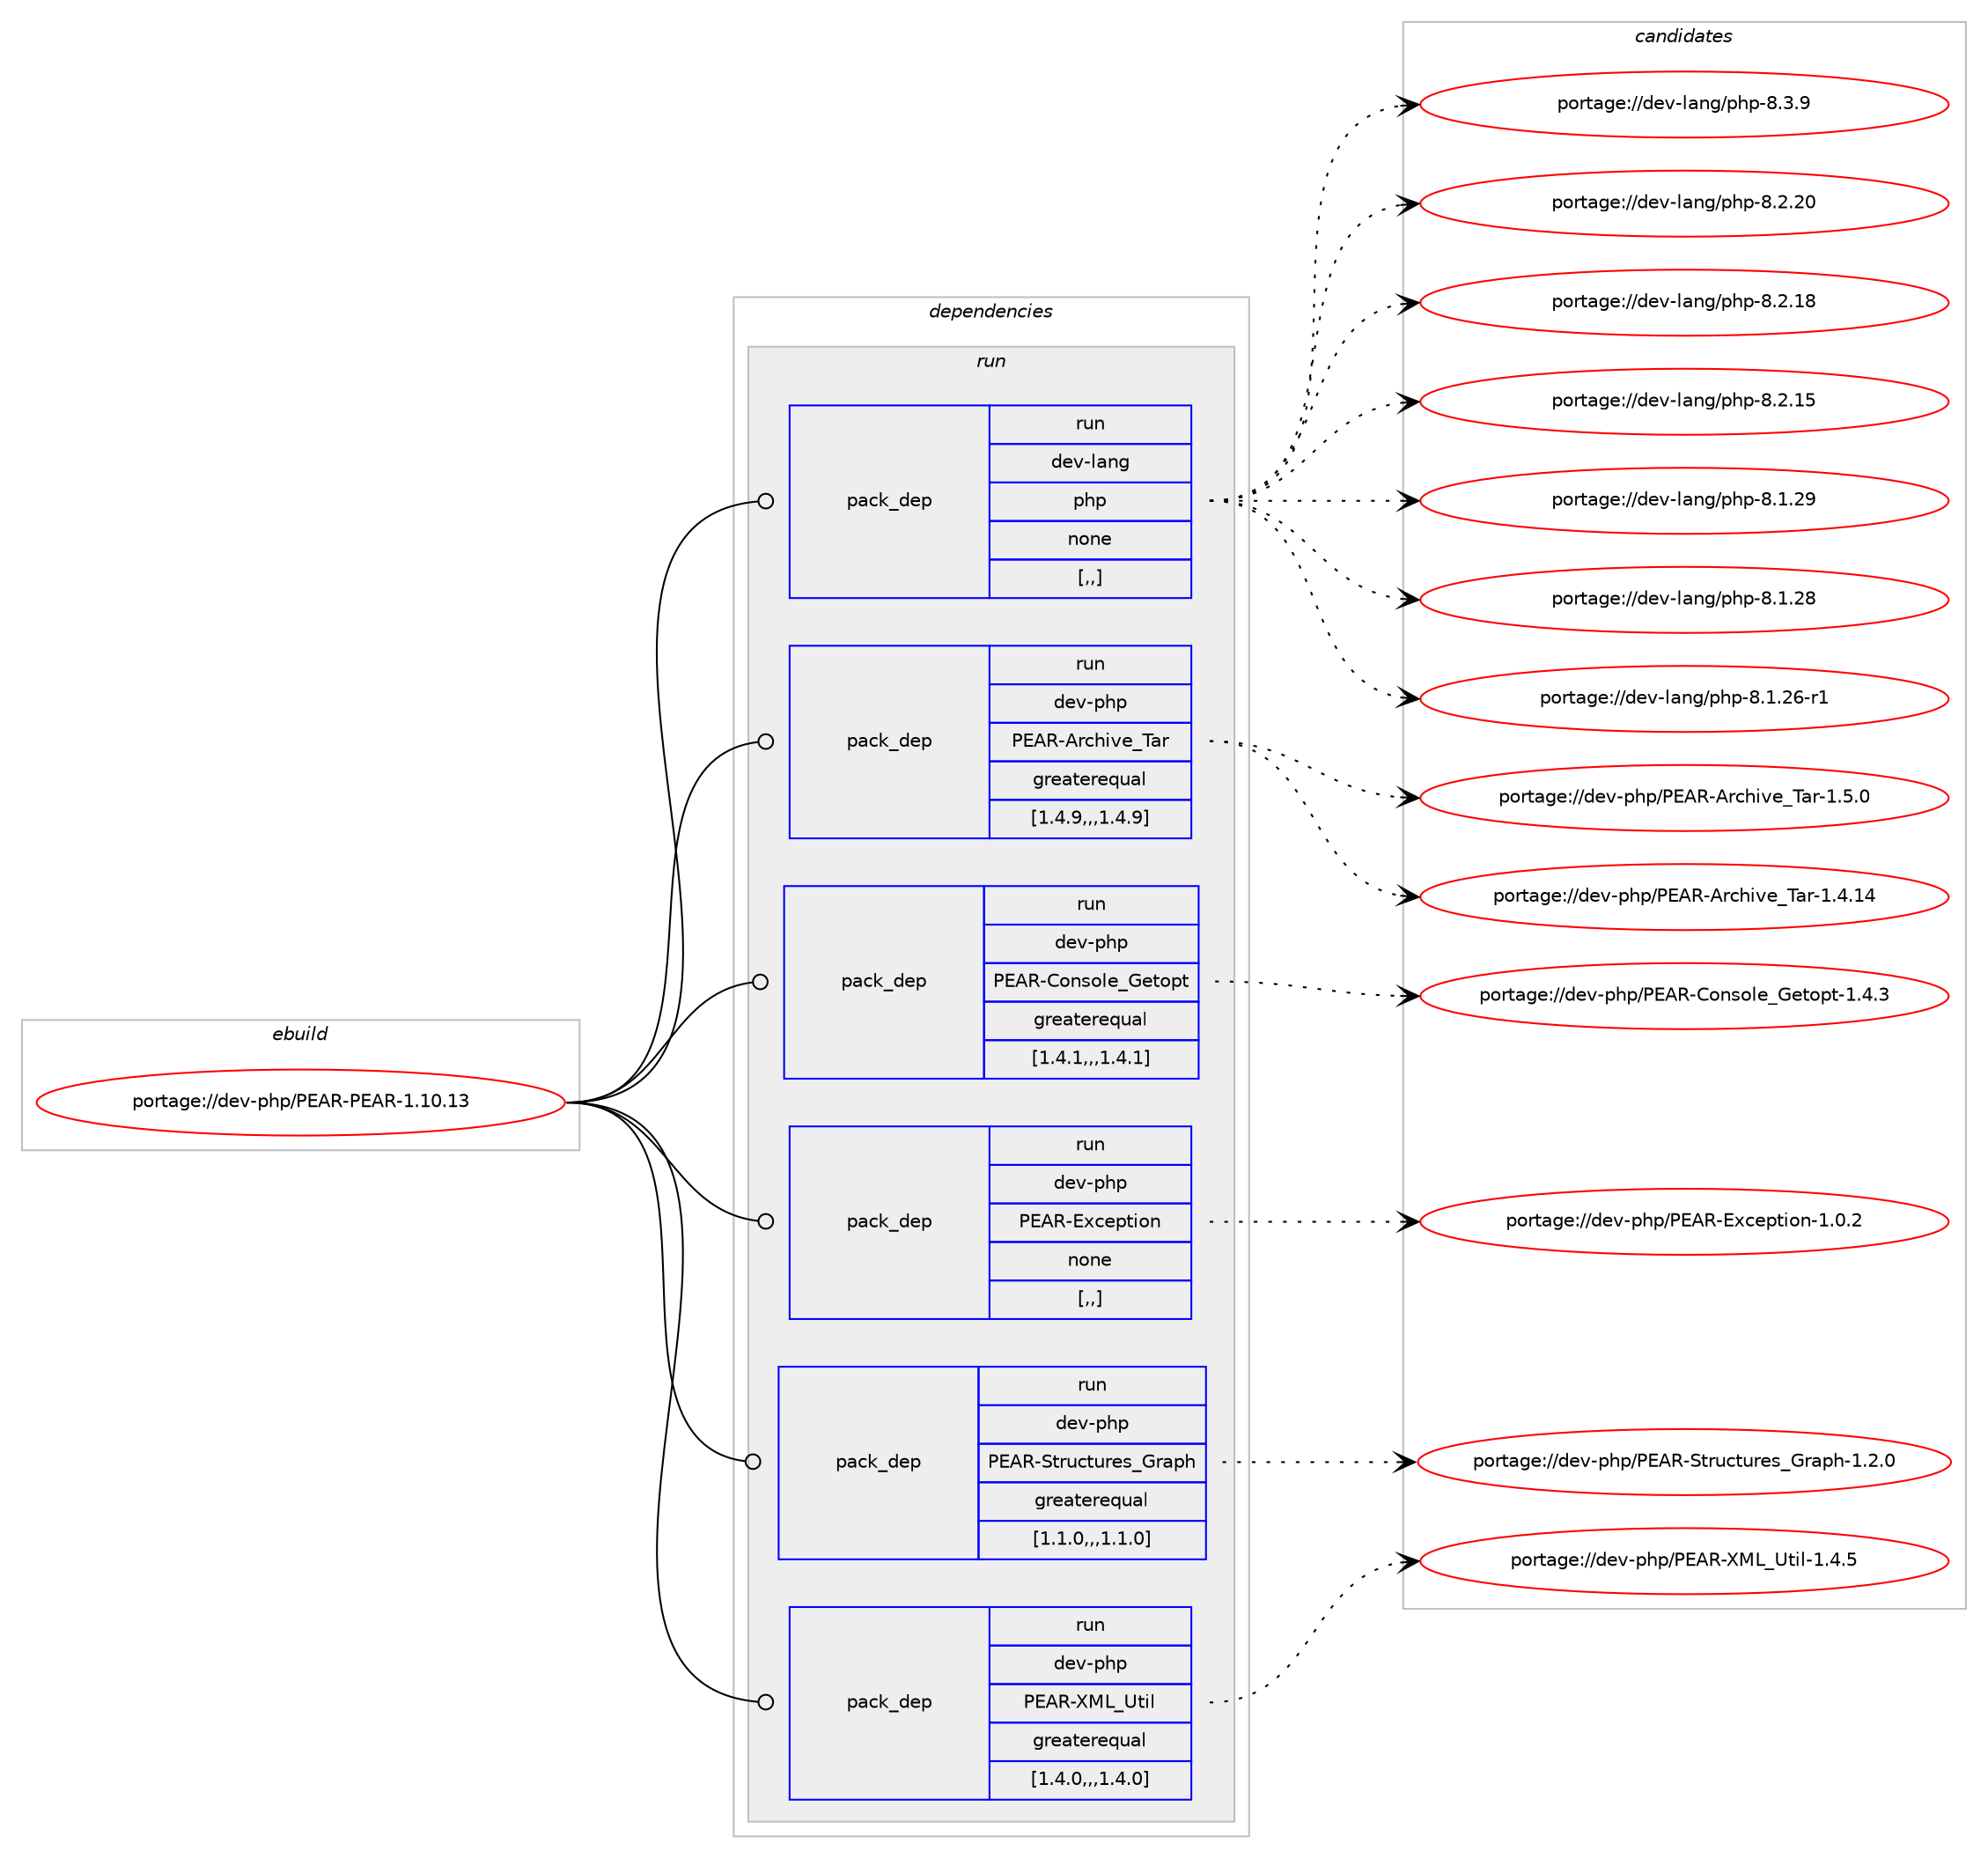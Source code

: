 digraph prolog {

# *************
# Graph options
# *************

newrank=true;
concentrate=true;
compound=true;
graph [rankdir=LR,fontname=Helvetica,fontsize=10,ranksep=1.5];#, ranksep=2.5, nodesep=0.2];
edge  [arrowhead=vee];
node  [fontname=Helvetica,fontsize=10];

# **********
# The ebuild
# **********

subgraph cluster_leftcol {
color=gray;
label=<<i>ebuild</i>>;
id [label="portage://dev-php/PEAR-PEAR-1.10.13", color=red, width=4, href="../dev-php/PEAR-PEAR-1.10.13.svg"];
}

# ****************
# The dependencies
# ****************

subgraph cluster_midcol {
color=gray;
label=<<i>dependencies</i>>;
subgraph cluster_compile {
fillcolor="#eeeeee";
style=filled;
label=<<i>compile</i>>;
}
subgraph cluster_compileandrun {
fillcolor="#eeeeee";
style=filled;
label=<<i>compile and run</i>>;
}
subgraph cluster_run {
fillcolor="#eeeeee";
style=filled;
label=<<i>run</i>>;
subgraph pack108655 {
dependency140022 [label=<<TABLE BORDER="0" CELLBORDER="1" CELLSPACING="0" CELLPADDING="4" WIDTH="220"><TR><TD ROWSPAN="6" CELLPADDING="30">pack_dep</TD></TR><TR><TD WIDTH="110">run</TD></TR><TR><TD>dev-lang</TD></TR><TR><TD>php</TD></TR><TR><TD>none</TD></TR><TR><TD>[,,]</TD></TR></TABLE>>, shape=none, color=blue];
}
id:e -> dependency140022:w [weight=20,style="solid",arrowhead="odot"];
subgraph pack108656 {
dependency140023 [label=<<TABLE BORDER="0" CELLBORDER="1" CELLSPACING="0" CELLPADDING="4" WIDTH="220"><TR><TD ROWSPAN="6" CELLPADDING="30">pack_dep</TD></TR><TR><TD WIDTH="110">run</TD></TR><TR><TD>dev-php</TD></TR><TR><TD>PEAR-Archive_Tar</TD></TR><TR><TD>greaterequal</TD></TR><TR><TD>[1.4.9,,,1.4.9]</TD></TR></TABLE>>, shape=none, color=blue];
}
id:e -> dependency140023:w [weight=20,style="solid",arrowhead="odot"];
subgraph pack108657 {
dependency140024 [label=<<TABLE BORDER="0" CELLBORDER="1" CELLSPACING="0" CELLPADDING="4" WIDTH="220"><TR><TD ROWSPAN="6" CELLPADDING="30">pack_dep</TD></TR><TR><TD WIDTH="110">run</TD></TR><TR><TD>dev-php</TD></TR><TR><TD>PEAR-Console_Getopt</TD></TR><TR><TD>greaterequal</TD></TR><TR><TD>[1.4.1,,,1.4.1]</TD></TR></TABLE>>, shape=none, color=blue];
}
id:e -> dependency140024:w [weight=20,style="solid",arrowhead="odot"];
subgraph pack108658 {
dependency140025 [label=<<TABLE BORDER="0" CELLBORDER="1" CELLSPACING="0" CELLPADDING="4" WIDTH="220"><TR><TD ROWSPAN="6" CELLPADDING="30">pack_dep</TD></TR><TR><TD WIDTH="110">run</TD></TR><TR><TD>dev-php</TD></TR><TR><TD>PEAR-Exception</TD></TR><TR><TD>none</TD></TR><TR><TD>[,,]</TD></TR></TABLE>>, shape=none, color=blue];
}
id:e -> dependency140025:w [weight=20,style="solid",arrowhead="odot"];
subgraph pack108659 {
dependency140026 [label=<<TABLE BORDER="0" CELLBORDER="1" CELLSPACING="0" CELLPADDING="4" WIDTH="220"><TR><TD ROWSPAN="6" CELLPADDING="30">pack_dep</TD></TR><TR><TD WIDTH="110">run</TD></TR><TR><TD>dev-php</TD></TR><TR><TD>PEAR-Structures_Graph</TD></TR><TR><TD>greaterequal</TD></TR><TR><TD>[1.1.0,,,1.1.0]</TD></TR></TABLE>>, shape=none, color=blue];
}
id:e -> dependency140026:w [weight=20,style="solid",arrowhead="odot"];
subgraph pack108660 {
dependency140027 [label=<<TABLE BORDER="0" CELLBORDER="1" CELLSPACING="0" CELLPADDING="4" WIDTH="220"><TR><TD ROWSPAN="6" CELLPADDING="30">pack_dep</TD></TR><TR><TD WIDTH="110">run</TD></TR><TR><TD>dev-php</TD></TR><TR><TD>PEAR-XML_Util</TD></TR><TR><TD>greaterequal</TD></TR><TR><TD>[1.4.0,,,1.4.0]</TD></TR></TABLE>>, shape=none, color=blue];
}
id:e -> dependency140027:w [weight=20,style="solid",arrowhead="odot"];
}
}

# **************
# The candidates
# **************

subgraph cluster_choices {
rank=same;
color=gray;
label=<<i>candidates</i>>;

subgraph choice108655 {
color=black;
nodesep=1;
choice100101118451089711010347112104112455646514657 [label="portage://dev-lang/php-8.3.9", color=red, width=4,href="../dev-lang/php-8.3.9.svg"];
choice10010111845108971101034711210411245564650465048 [label="portage://dev-lang/php-8.2.20", color=red, width=4,href="../dev-lang/php-8.2.20.svg"];
choice10010111845108971101034711210411245564650464956 [label="portage://dev-lang/php-8.2.18", color=red, width=4,href="../dev-lang/php-8.2.18.svg"];
choice10010111845108971101034711210411245564650464953 [label="portage://dev-lang/php-8.2.15", color=red, width=4,href="../dev-lang/php-8.2.15.svg"];
choice10010111845108971101034711210411245564649465057 [label="portage://dev-lang/php-8.1.29", color=red, width=4,href="../dev-lang/php-8.1.29.svg"];
choice10010111845108971101034711210411245564649465056 [label="portage://dev-lang/php-8.1.28", color=red, width=4,href="../dev-lang/php-8.1.28.svg"];
choice100101118451089711010347112104112455646494650544511449 [label="portage://dev-lang/php-8.1.26-r1", color=red, width=4,href="../dev-lang/php-8.1.26-r1.svg"];
dependency140022:e -> choice100101118451089711010347112104112455646514657:w [style=dotted,weight="100"];
dependency140022:e -> choice10010111845108971101034711210411245564650465048:w [style=dotted,weight="100"];
dependency140022:e -> choice10010111845108971101034711210411245564650464956:w [style=dotted,weight="100"];
dependency140022:e -> choice10010111845108971101034711210411245564650464953:w [style=dotted,weight="100"];
dependency140022:e -> choice10010111845108971101034711210411245564649465057:w [style=dotted,weight="100"];
dependency140022:e -> choice10010111845108971101034711210411245564649465056:w [style=dotted,weight="100"];
dependency140022:e -> choice100101118451089711010347112104112455646494650544511449:w [style=dotted,weight="100"];
}
subgraph choice108656 {
color=black;
nodesep=1;
choice100101118451121041124780696582456511499104105118101958497114454946534648 [label="portage://dev-php/PEAR-Archive_Tar-1.5.0", color=red, width=4,href="../dev-php/PEAR-Archive_Tar-1.5.0.svg"];
choice10010111845112104112478069658245651149910410511810195849711445494652464952 [label="portage://dev-php/PEAR-Archive_Tar-1.4.14", color=red, width=4,href="../dev-php/PEAR-Archive_Tar-1.4.14.svg"];
dependency140023:e -> choice100101118451121041124780696582456511499104105118101958497114454946534648:w [style=dotted,weight="100"];
dependency140023:e -> choice10010111845112104112478069658245651149910410511810195849711445494652464952:w [style=dotted,weight="100"];
}
subgraph choice108657 {
color=black;
nodesep=1;
choice10010111845112104112478069658245671111101151111081019571101116111112116454946524651 [label="portage://dev-php/PEAR-Console_Getopt-1.4.3", color=red, width=4,href="../dev-php/PEAR-Console_Getopt-1.4.3.svg"];
dependency140024:e -> choice10010111845112104112478069658245671111101151111081019571101116111112116454946524651:w [style=dotted,weight="100"];
}
subgraph choice108658 {
color=black;
nodesep=1;
choice100101118451121041124780696582456912099101112116105111110454946484650 [label="portage://dev-php/PEAR-Exception-1.0.2", color=red, width=4,href="../dev-php/PEAR-Exception-1.0.2.svg"];
dependency140025:e -> choice100101118451121041124780696582456912099101112116105111110454946484650:w [style=dotted,weight="100"];
}
subgraph choice108659 {
color=black;
nodesep=1;
choice100101118451121041124780696582458311611411799116117114101115957111497112104454946504648 [label="portage://dev-php/PEAR-Structures_Graph-1.2.0", color=red, width=4,href="../dev-php/PEAR-Structures_Graph-1.2.0.svg"];
dependency140026:e -> choice100101118451121041124780696582458311611411799116117114101115957111497112104454946504648:w [style=dotted,weight="100"];
}
subgraph choice108660 {
color=black;
nodesep=1;
choice100101118451121041124780696582458877769585116105108454946524653 [label="portage://dev-php/PEAR-XML_Util-1.4.5", color=red, width=4,href="../dev-php/PEAR-XML_Util-1.4.5.svg"];
dependency140027:e -> choice100101118451121041124780696582458877769585116105108454946524653:w [style=dotted,weight="100"];
}
}

}
